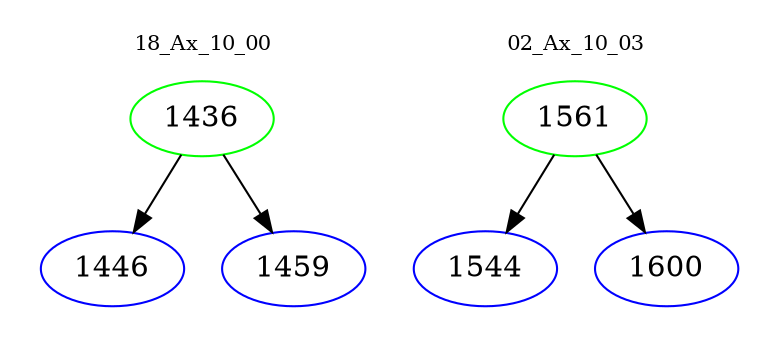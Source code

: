 digraph{
subgraph cluster_0 {
color = white
label = "18_Ax_10_00";
fontsize=10;
T0_1436 [label="1436", color="green"]
T0_1436 -> T0_1446 [color="black"]
T0_1446 [label="1446", color="blue"]
T0_1436 -> T0_1459 [color="black"]
T0_1459 [label="1459", color="blue"]
}
subgraph cluster_1 {
color = white
label = "02_Ax_10_03";
fontsize=10;
T1_1561 [label="1561", color="green"]
T1_1561 -> T1_1544 [color="black"]
T1_1544 [label="1544", color="blue"]
T1_1561 -> T1_1600 [color="black"]
T1_1600 [label="1600", color="blue"]
}
}

